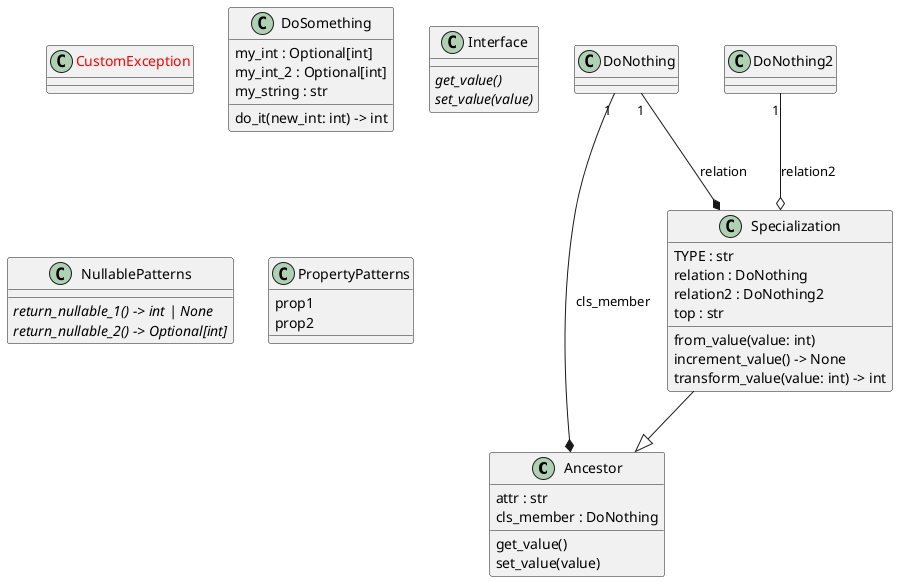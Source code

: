 @startuml classes_No_Name
set namespaceSeparator none
class "Ancestor" as data.clientmodule_test.Ancestor {
  attr : str
  cls_member : DoNothing
  get_value()
  set_value(value)
}
class "<color:red>CustomException</color>" as data.suppliermodule_test.CustomException {
}
class "DoNothing" as data.suppliermodule_test.DoNothing {
}
class "DoNothing2" as data.suppliermodule_test.DoNothing2 {
}
class "DoSomething" as data.suppliermodule_test.DoSomething {
  my_int : Optional[int]
  my_int_2 : Optional[int]
  my_string : str
  do_it(new_int: int) -> int
}
class "Interface" as data.suppliermodule_test.Interface {
  {abstract}get_value()
  {abstract}set_value(value)
}
class "NullablePatterns" as data.nullable_pattern.NullablePatterns {
  {abstract}return_nullable_1() -> int | None
  {abstract}return_nullable_2() -> Optional[int]
}
class "PropertyPatterns" as data.property_pattern.PropertyPatterns {
  prop1
  prop2
}
class "Specialization" as data.clientmodule_test.Specialization {
  TYPE : str
  relation : DoNothing
  relation2 : DoNothing2
  top : str
  from_value(value: int)
  increment_value() -> None
  transform_value(value: int) -> int
}
data.clientmodule_test.Specialization --|> data.clientmodule_test.Ancestor
data.suppliermodule_test.DoNothing "1" --* data.clientmodule_test.Ancestor : cls_member
data.suppliermodule_test.DoNothing "1" --* data.clientmodule_test.Specialization : relation
data.suppliermodule_test.DoNothing2 "1" --o data.clientmodule_test.Specialization : relation2
@enduml
